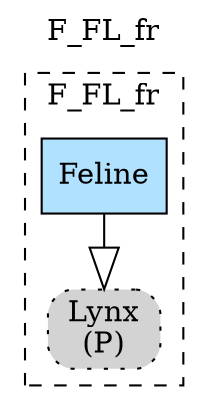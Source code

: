 digraph {graph[label=F_FL_fr,labelloc=tl,labelfontsize=12];
subgraph cluster_F_FL_fr{style=dashed;label=F_FL_fr;
"Feline"[shape=record,fillcolor=lightskyblue1,style = filled,label="Feline"];
"PLynx"[shape=box,fillcolor=lightgray,style ="rounded,filled,dotted",label=<Lynx<br/>(P)>];

"Feline"->"PLynx"[arrowhead=onormal,arrowsize=2.0];

}

}